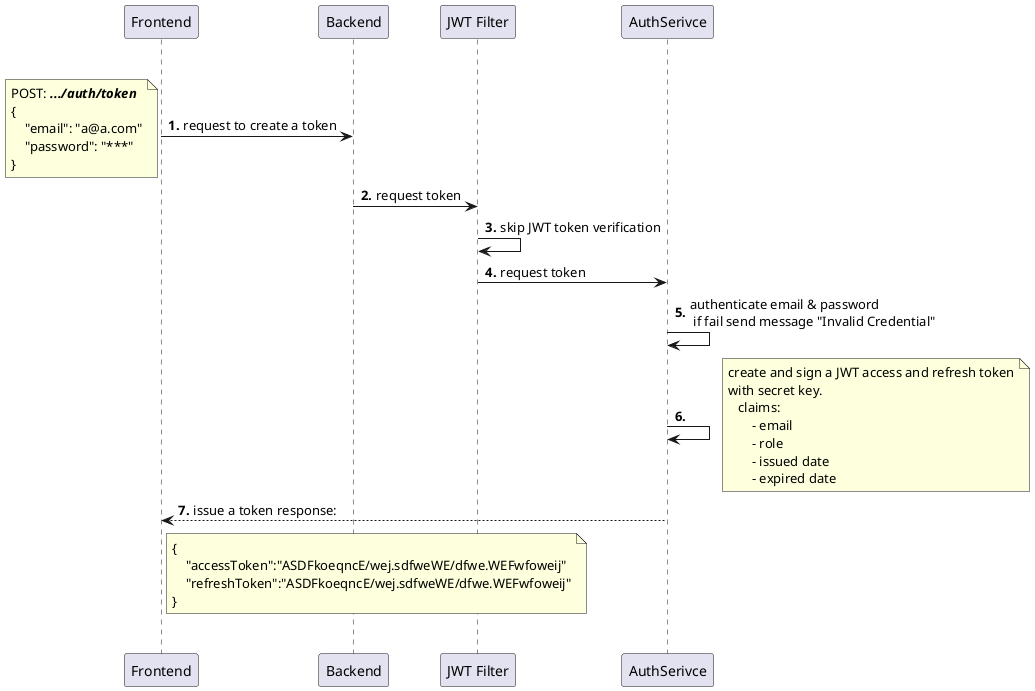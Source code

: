 @startuml

    participant Frontend as front
    participant Backend as back
    participant "JWT Filter" as filter
    participant AuthSerivce as auth

    |||
    autonumber  "<b>0."
    front -> back: request to create a token 
    note left
        POST: **//.../auth/token//**
        {
            "email": "a@a.com"
            "password": "***"
        }
    end note
    back -> filter: request token
    filter -> filter: skip JWT token verification
    filter -> auth: request token
    auth -> auth: authenticate email & password \n if fail send message "Invalid Credential"
    auth -> auth: 
    note right
     create and sign a JWT access and refresh token
     with secret key.
        claims:
            - email
            - role
            - issued date
            - expired date
    end note

    auth --> front: issue a token response:
    note right of front
        {
            "accessToken":"ASDFkoeqncE/wej.sdfweWE/dfwe.WEFwfoweij" 
            "refreshToken":"ASDFkoeqncE/wej.sdfweWE/dfwe.WEFwfoweij"
        }
    end note
    
|||


@enduml